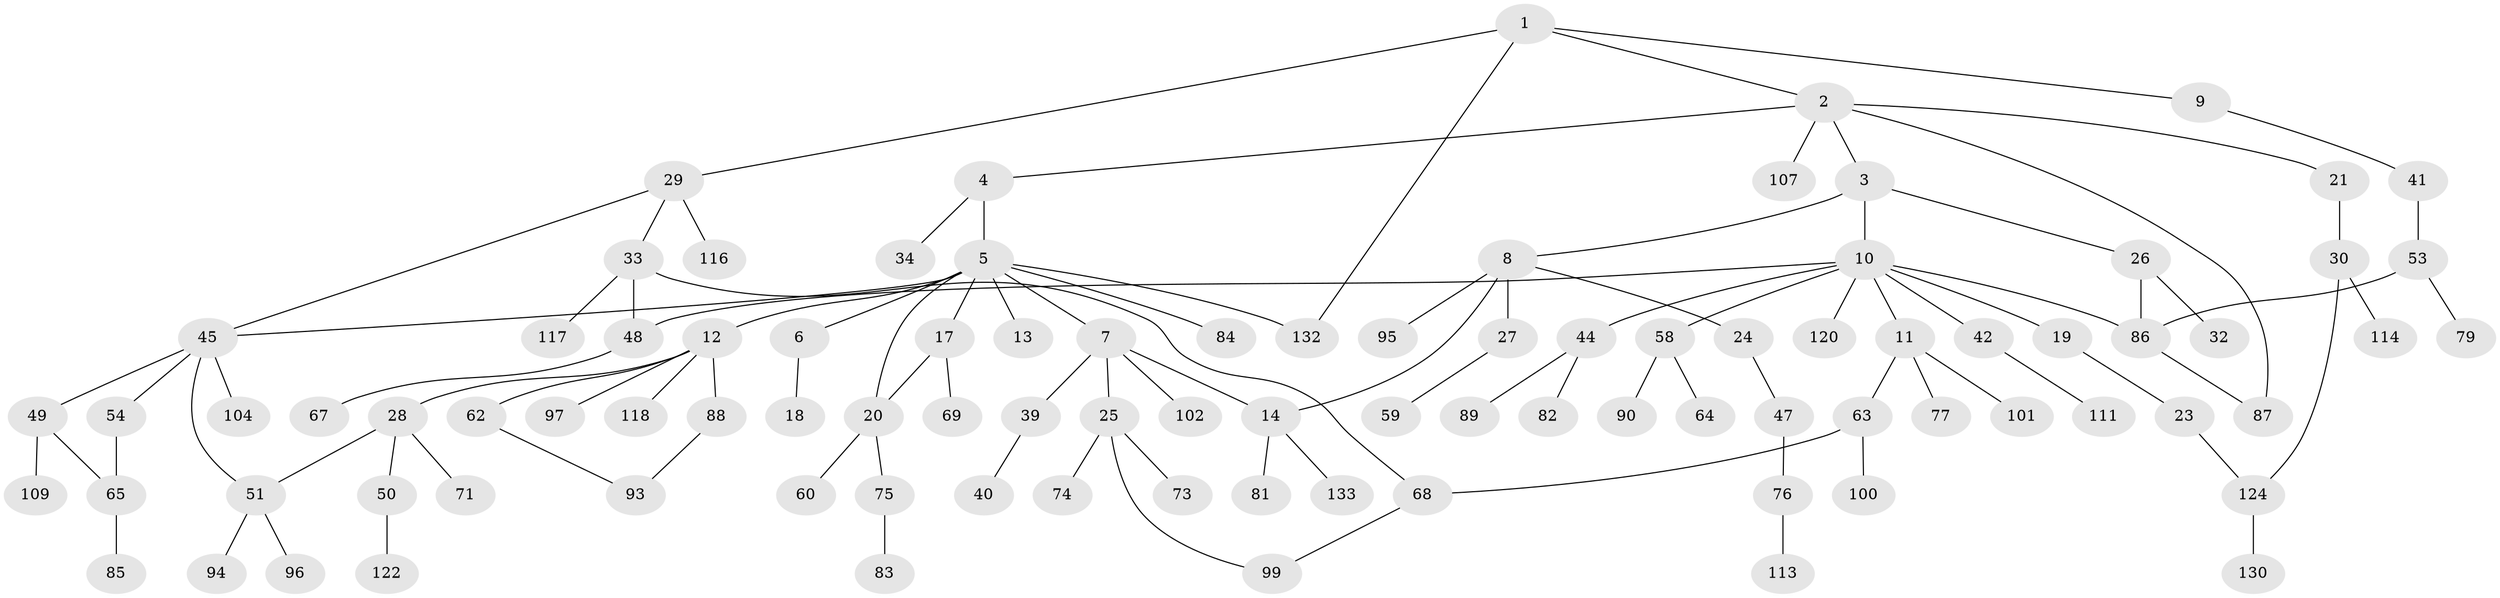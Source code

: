 // Generated by graph-tools (version 1.1) at 2025/51/02/27/25 19:51:40]
// undirected, 94 vertices, 107 edges
graph export_dot {
graph [start="1"]
  node [color=gray90,style=filled];
  1 [super="+55"];
  2 [super="+43"];
  3;
  4;
  5 [super="+61"];
  6;
  7 [super="+31"];
  8 [super="+16"];
  9 [super="+15"];
  10 [super="+35"];
  11 [super="+56"];
  12 [super="+38"];
  13;
  14 [super="+37"];
  17;
  18;
  19 [super="+22"];
  20 [super="+126"];
  21;
  23 [super="+119"];
  24 [super="+52"];
  25 [super="+36"];
  26 [super="+112"];
  27;
  28 [super="+80"];
  29 [super="+66"];
  30 [super="+129"];
  32 [super="+103"];
  33;
  34;
  39 [super="+106"];
  40;
  41;
  42;
  44;
  45 [super="+46"];
  47;
  48 [super="+131"];
  49;
  50 [super="+57"];
  51 [super="+78"];
  53;
  54 [super="+70"];
  58;
  59;
  60 [super="+121"];
  62;
  63;
  64;
  65 [super="+72"];
  67 [super="+108"];
  68 [super="+98"];
  69 [super="+123"];
  71;
  73;
  74;
  75;
  76 [super="+105"];
  77;
  79 [super="+92"];
  81;
  82 [super="+110"];
  83 [super="+115"];
  84;
  85;
  86 [super="+127"];
  87;
  88 [super="+91"];
  89;
  90;
  93;
  94;
  95;
  96;
  97;
  99;
  100;
  101;
  102;
  104;
  107 [super="+128"];
  109;
  111;
  113;
  114;
  116;
  117;
  118;
  120 [super="+125"];
  122;
  124;
  130;
  132;
  133;
  1 -- 2;
  1 -- 9;
  1 -- 29;
  1 -- 132;
  2 -- 3;
  2 -- 4;
  2 -- 21;
  2 -- 87;
  2 -- 107;
  3 -- 8;
  3 -- 10;
  3 -- 26;
  4 -- 5;
  4 -- 34;
  5 -- 6;
  5 -- 7;
  5 -- 12;
  5 -- 13;
  5 -- 17;
  5 -- 20;
  5 -- 45;
  5 -- 132;
  5 -- 84;
  6 -- 18;
  7 -- 25;
  7 -- 102;
  7 -- 14;
  7 -- 39;
  8 -- 14;
  8 -- 24;
  8 -- 27;
  8 -- 95;
  9 -- 41;
  10 -- 11;
  10 -- 19;
  10 -- 42;
  10 -- 58;
  10 -- 120;
  10 -- 48;
  10 -- 44;
  10 -- 86;
  11 -- 63;
  11 -- 77;
  11 -- 101;
  12 -- 28;
  12 -- 88 [weight=2];
  12 -- 62;
  12 -- 97;
  12 -- 118;
  14 -- 81;
  14 -- 133;
  17 -- 69;
  17 -- 20;
  19 -- 23;
  20 -- 60;
  20 -- 75;
  21 -- 30;
  23 -- 124;
  24 -- 47;
  25 -- 74;
  25 -- 73;
  25 -- 99;
  26 -- 32;
  26 -- 86;
  27 -- 59;
  28 -- 50;
  28 -- 51;
  28 -- 71;
  29 -- 33;
  29 -- 116;
  29 -- 45;
  30 -- 114;
  30 -- 124;
  33 -- 117;
  33 -- 48;
  33 -- 68;
  39 -- 40;
  41 -- 53;
  42 -- 111;
  44 -- 82;
  44 -- 89;
  45 -- 54;
  45 -- 104;
  45 -- 49;
  45 -- 51;
  47 -- 76;
  48 -- 67;
  49 -- 109;
  49 -- 65;
  50 -- 122;
  51 -- 96;
  51 -- 94;
  53 -- 79;
  53 -- 86;
  54 -- 65;
  58 -- 64;
  58 -- 90;
  62 -- 93;
  63 -- 68;
  63 -- 100;
  65 -- 85;
  68 -- 99;
  75 -- 83;
  76 -- 113;
  86 -- 87;
  88 -- 93;
  124 -- 130;
}
